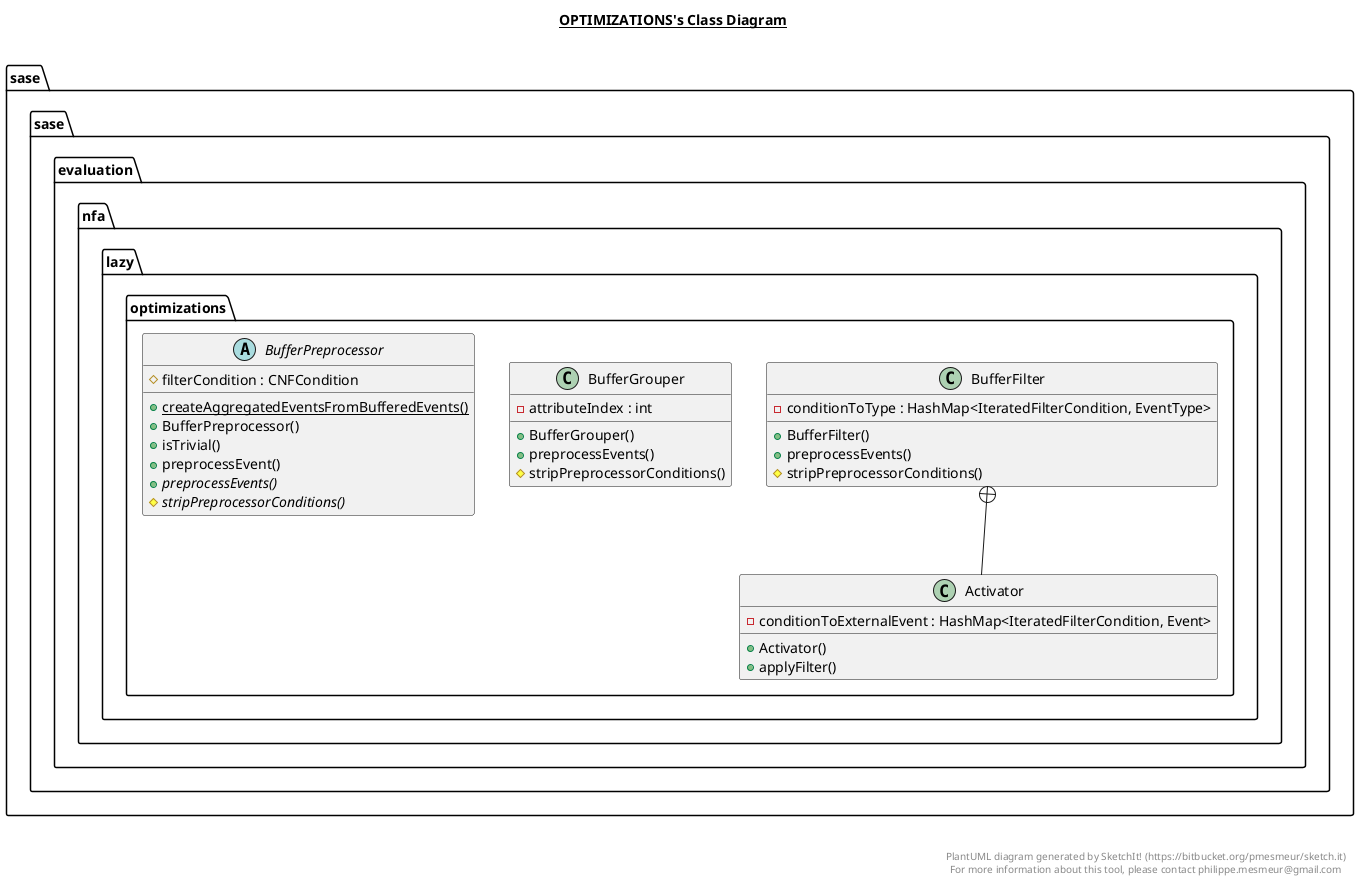 @startuml

title __OPTIMIZATIONS's Class Diagram__\n

  package sase.sase.evaluation {
    package sase.sase.evaluation.nfa {
      package sase.sase.evaluation.nfa.lazy {
        package sase.sase.evaluation.nfa.lazy.optimizations {
          class BufferFilter {
              - conditionToType : HashMap<IteratedFilterCondition, EventType>
              + BufferFilter()
              + preprocessEvents()
              # stripPreprocessorConditions()
          }
        }
      }
    }
  }
  

  package sase.sase.evaluation {
    package sase.sase.evaluation.nfa {
      package sase.sase.evaluation.nfa.lazy {
        package sase.sase.evaluation.nfa.lazy.optimizations {
          class Activator {
              - conditionToExternalEvent : HashMap<IteratedFilterCondition, Event>
              + Activator()
              + applyFilter()
          }
        }
      }
    }
  }
  

  package sase.sase.evaluation {
    package sase.sase.evaluation.nfa {
      package sase.sase.evaluation.nfa.lazy {
        package sase.sase.evaluation.nfa.lazy.optimizations {
          class BufferGrouper {
              - attributeIndex : int
              + BufferGrouper()
              + preprocessEvents()
              # stripPreprocessorConditions()
          }
        }
      }
    }
  }
  

  package sase.sase.evaluation {
    package sase.sase.evaluation.nfa {
      package sase.sase.evaluation.nfa.lazy {
        package sase.sase.evaluation.nfa.lazy.optimizations {
          abstract class BufferPreprocessor {
              # filterCondition : CNFCondition
              {static} + createAggregatedEventsFromBufferedEvents()
              + BufferPreprocessor()
              + isTrivial()
              + preprocessEvent()
              {abstract} + preprocessEvents()
              {abstract} # stripPreprocessorConditions()
          }
        }
      }
    }
  }
  

  BufferFilter +-down- Activator


right footer


PlantUML diagram generated by SketchIt! (https://bitbucket.org/pmesmeur/sketch.it)
For more information about this tool, please contact philippe.mesmeur@gmail.com
endfooter

@enduml
